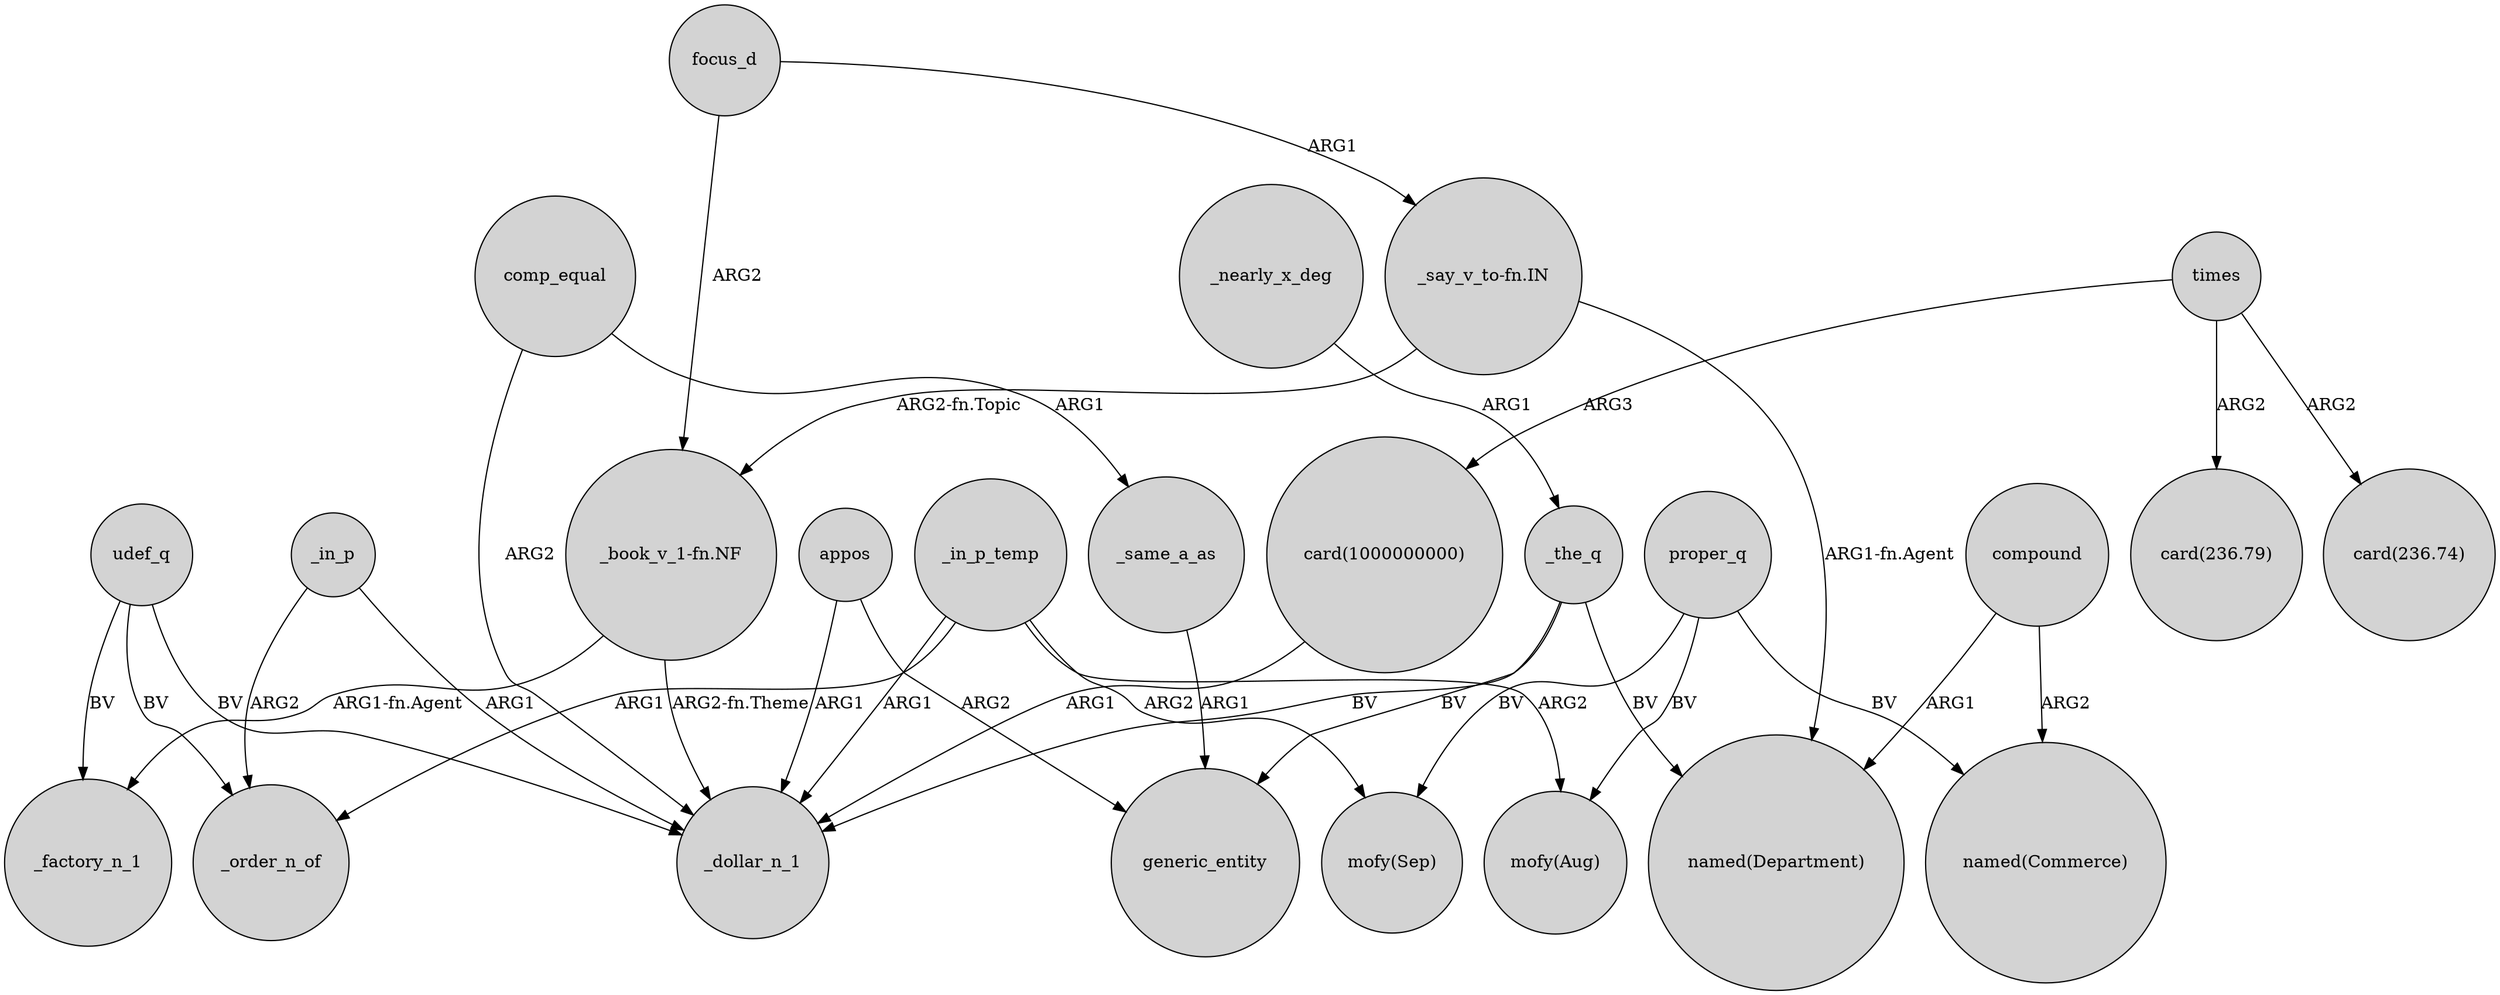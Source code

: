 digraph {
	node [shape=circle style=filled]
	"_say_v_to-fn.IN" -> "_book_v_1-fn.NF" [label="ARG2-fn.Topic"]
	_in_p -> _order_n_of [label=ARG2]
	_the_q -> generic_entity [label=BV]
	"_book_v_1-fn.NF" -> _dollar_n_1 [label="ARG2-fn.Theme"]
	udef_q -> _order_n_of [label=BV]
	_the_q -> _dollar_n_1 [label=BV]
	appos -> generic_entity [label=ARG2]
	proper_q -> "mofy(Sep)" [label=BV]
	_in_p_temp -> _order_n_of [label=ARG1]
	comp_equal -> _dollar_n_1 [label=ARG2]
	_same_a_as -> generic_entity [label=ARG1]
	times -> "card(236.79)" [label=ARG2]
	times -> "card(1000000000)" [label=ARG3]
	focus_d -> "_book_v_1-fn.NF" [label=ARG2]
	times -> "card(236.74)" [label=ARG2]
	_nearly_x_deg -> _the_q [label=ARG1]
	udef_q -> _factory_n_1 [label=BV]
	_in_p_temp -> "mofy(Aug)" [label=ARG2]
	comp_equal -> _same_a_as [label=ARG1]
	"_book_v_1-fn.NF" -> _factory_n_1 [label="ARG1-fn.Agent"]
	proper_q -> "mofy(Aug)" [label=BV]
	_the_q -> "named(Department)" [label=BV]
	appos -> _dollar_n_1 [label=ARG1]
	proper_q -> "named(Commerce)" [label=BV]
	_in_p -> _dollar_n_1 [label=ARG1]
	compound -> "named(Department)" [label=ARG1]
	_in_p_temp -> _dollar_n_1 [label=ARG1]
	"card(1000000000)" -> _dollar_n_1 [label=ARG1]
	"_say_v_to-fn.IN" -> "named(Department)" [label="ARG1-fn.Agent"]
	_in_p_temp -> "mofy(Sep)" [label=ARG2]
	udef_q -> _dollar_n_1 [label=BV]
	focus_d -> "_say_v_to-fn.IN" [label=ARG1]
	compound -> "named(Commerce)" [label=ARG2]
}
